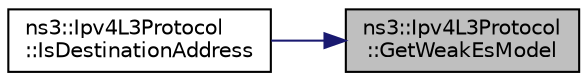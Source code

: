 digraph "ns3::Ipv4L3Protocol::GetWeakEsModel"
{
 // LATEX_PDF_SIZE
  edge [fontname="Helvetica",fontsize="10",labelfontname="Helvetica",labelfontsize="10"];
  node [fontname="Helvetica",fontsize="10",shape=record];
  rankdir="RL";
  Node1 [label="ns3::Ipv4L3Protocol\l::GetWeakEsModel",height=0.2,width=0.4,color="black", fillcolor="grey75", style="filled", fontcolor="black",tooltip="Get the Weak Es Model status."];
  Node1 -> Node2 [dir="back",color="midnightblue",fontsize="10",style="solid",fontname="Helvetica"];
  Node2 [label="ns3::Ipv4L3Protocol\l::IsDestinationAddress",height=0.2,width=0.4,color="black", fillcolor="white", style="filled",URL="$classns3_1_1_ipv4_l3_protocol.html#afc5ec4a7c76351efb45992457f61ea2b",tooltip="Determine whether address and interface corresponding to received packet can be accepted for local de..."];
}
